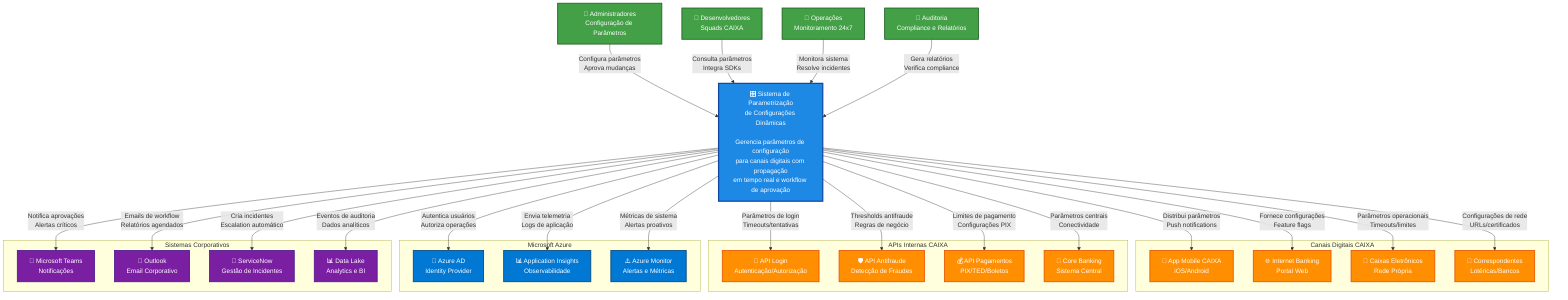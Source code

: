 graph TB
    %% External Users
    ADMIN[👥 Administradores<br/>Configuração de Parâmetros]
    DEV[👥 Desenvolvedores<br/>Squads CAIXA]
    OPS[👥 Operações<br/>Monitoramento 24x7]
    AUDIT[👥 Auditoria<br/>Compliance e Relatórios]
    
    %% The System
    SPCD[🎛️ Sistema de Parametrização<br/>de Configurações Dinâmicas<br/><br/>Gerencia parâmetros de configuração<br/>para canais digitais com propagação<br/>em tempo real e workflow de aprovação]
    
    %% External Systems - CAIXA
    subgraph "Canais Digitais CAIXA"
        APP[📱 App Mobile CAIXA<br/>iOS/Android]
        WEB[🌐 Internet Banking<br/>Portal Web]
        ATM[🏧 Caixas Eletrônicos<br/>Rede Própria]
        POS[🏪 Correspondentes<br/>Lotéricas/Bancos]
    end
    
    subgraph "APIs Internas CAIXA"
        API_LOGIN[🔐 API Login<br/>Autenticação/Autorização]
        API_FRAUD[🛡️ API Antifraude<br/>Detecção de Fraudes]
        API_PAY[💰 API Pagamentos<br/>PIX/TED/Boletos]
        API_CORE[🏦 Core Banking<br/>Sistema Central]
    end
    
    %% External Systems - Azure
    subgraph "Microsoft Azure"
        AAD[🔑 Azure AD<br/>Identity Provider]
        INSIGHTS[📊 Application Insights<br/>Observabilidade]
        MONITOR[⚠️ Azure Monitor<br/>Alertas e Métricas]
    end
    
    %% External Systems - Corporate
    subgraph "Sistemas Corporativos"
        TEAMS[💬 Microsoft Teams<br/>Notificações]
        OUTLOOK[📧 Outlook<br/>Email Corporativo]
        SERVICEDESK[🎫 ServiceNow<br/>Gestão de Incidentes]
        DATAHUB[📊 Data Lake<br/>Analytics e BI]
    end
    
    %% Relationships - Users to System
    ADMIN -->|Configura parâmetros<br/>Aprova mudanças| SPCD
    DEV -->|Consulta parâmetros<br/>Integra SDKs| SPCD
    OPS -->|Monitora sistema<br/>Resolve incidentes| SPCD
    AUDIT -->|Gera relatórios<br/>Verifica compliance| SPCD
    
    %% Relationships - System to CAIXA Channels
    SPCD -->|Distribui parâmetros<br/>Push notifications| APP
    SPCD -->|Fornece configurações<br/>Feature flags| WEB
    SPCD -->|Parâmetros operacionais<br/>Timeouts/limites| ATM
    SPCD -->|Configurações de rede<br/>URLs/certificados| POS
    
    %% Relationships - System to Internal APIs
    SPCD -->|Parâmetros de login<br/>Timeouts/tentativas| API_LOGIN
    SPCD -->|Thresholds antifraude<br/>Regras de negócio| API_FRAUD
    SPCD -->|Limites de pagamento<br/>Configurações PIX| API_PAY
    SPCD -->|Parâmetros centrais<br/>Conectividade| API_CORE
    
    %% Relationships - System to Azure
    SPCD -->|Autentica usuários<br/>Autoriza operações| AAD
    SPCD -->|Envia telemetria<br/>Logs de aplicação| INSIGHTS
    SPCD -->|Métricas de sistema<br/>Alertas proativos| MONITOR
    
    %% Relationships - System to Corporate
    SPCD -->|Notifica aprovações<br/>Alertas críticos| TEAMS
    SPCD -->|Emails de workflow<br/>Relatórios agendados| OUTLOOK
    SPCD -->|Cria incidentes<br/>Escalation automático| SERVICEDESK
    SPCD -->|Eventos de auditoria<br/>Dados analíticos| DATAHUB
    
    %% Styling
    classDef systemStyle fill:#1e88e5,stroke:#0d47a1,stroke-width:3px,color:#fff
    classDef userStyle fill:#43a047,stroke:#1b5e20,stroke-width:2px,color:#fff
    classDef caixaStyle fill:#ff8f00,stroke:#e65100,stroke-width:2px,color:#fff
    classDef azureStyle fill:#0078d4,stroke:#004578,stroke-width:2px,color:#fff
    classDef corpStyle fill:#7b1fa2,stroke:#4a148c,stroke-width:2px,color:#fff
    
    class SPCD systemStyle
    class ADMIN,DEV,OPS,AUDIT userStyle
    class APP,WEB,ATM,POS,API_LOGIN,API_FRAUD,API_PAY,API_CORE caixaStyle
    class AAD,INSIGHTS,MONITOR azureStyle
    class TEAMS,OUTLOOK,SERVICEDESK,DATAHUB corpStyle
